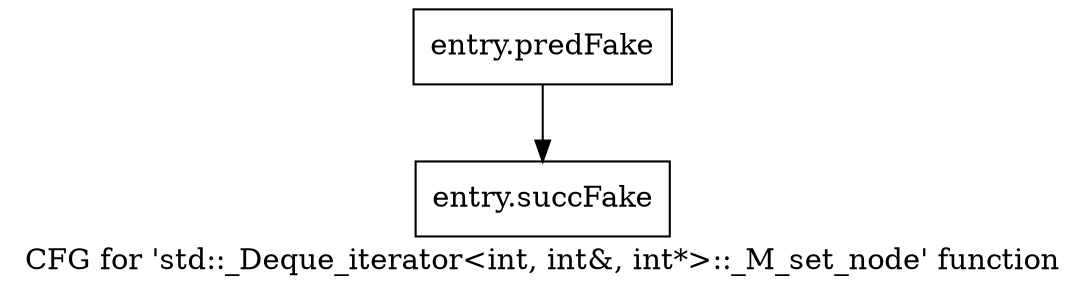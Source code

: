 digraph "CFG for 'std::_Deque_iterator\<int, int&, int*\>::_M_set_node' function" {
	label="CFG for 'std::_Deque_iterator\<int, int&, int*\>::_M_set_node' function";

	Node0x49ca0d0 [shape=record,filename="",linenumber="",label="{entry.predFake}"];
	Node0x49ca0d0 -> Node0x497db60[ callList="" memoryops="" filename="/proj/xbuilds/2019.2_0801_1/installs/lin64/Vivado/HEAD/tps/lnx64/gcc-6.2.0/lib/gcc/x86_64-pc-linux-gnu/6.2.0/../../../../include/c++/6.2.0/bits/stl_deque.h"];
	Node0x497db60 [shape=record,filename="/proj/xbuilds/2019.2_0801_1/installs/lin64/Vivado/HEAD/tps/lnx64/gcc-6.2.0/lib/gcc/x86_64-pc-linux-gnu/6.2.0/../../../../include/c++/6.2.0/bits/stl_deque.h",linenumber="257",label="{entry.succFake}"];
}
